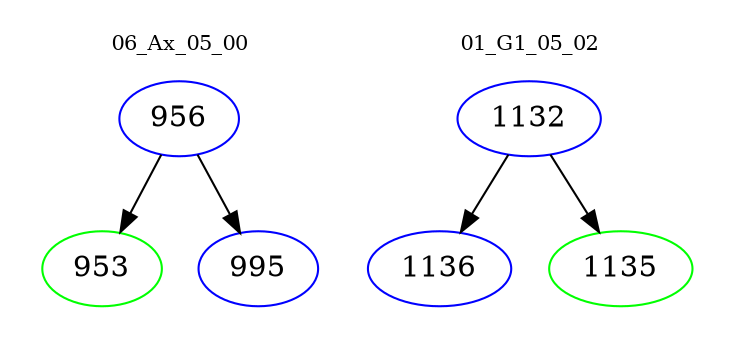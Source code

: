 digraph{
subgraph cluster_0 {
color = white
label = "06_Ax_05_00";
fontsize=10;
T0_956 [label="956", color="blue"]
T0_956 -> T0_953 [color="black"]
T0_953 [label="953", color="green"]
T0_956 -> T0_995 [color="black"]
T0_995 [label="995", color="blue"]
}
subgraph cluster_1 {
color = white
label = "01_G1_05_02";
fontsize=10;
T1_1132 [label="1132", color="blue"]
T1_1132 -> T1_1136 [color="black"]
T1_1136 [label="1136", color="blue"]
T1_1132 -> T1_1135 [color="black"]
T1_1135 [label="1135", color="green"]
}
}

